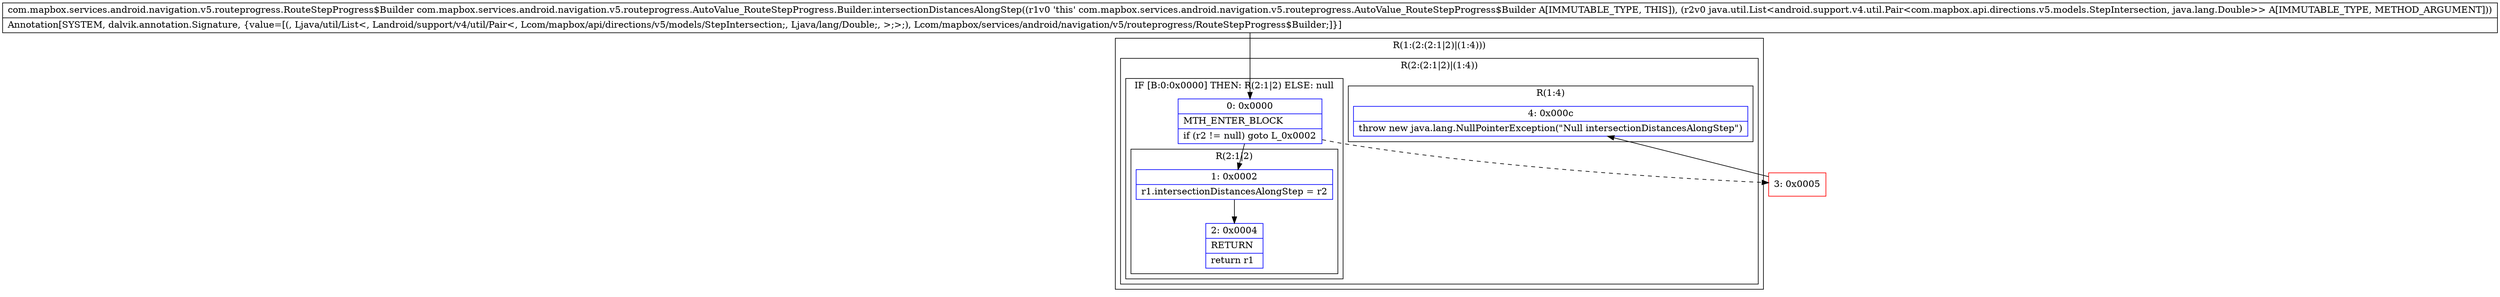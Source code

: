 digraph "CFG forcom.mapbox.services.android.navigation.v5.routeprogress.AutoValue_RouteStepProgress.Builder.intersectionDistancesAlongStep(Ljava\/util\/List;)Lcom\/mapbox\/services\/android\/navigation\/v5\/routeprogress\/RouteStepProgress$Builder;" {
subgraph cluster_Region_1245091679 {
label = "R(1:(2:(2:1|2)|(1:4)))";
node [shape=record,color=blue];
subgraph cluster_Region_1332001265 {
label = "R(2:(2:1|2)|(1:4))";
node [shape=record,color=blue];
subgraph cluster_IfRegion_1593182111 {
label = "IF [B:0:0x0000] THEN: R(2:1|2) ELSE: null";
node [shape=record,color=blue];
Node_0 [shape=record,label="{0\:\ 0x0000|MTH_ENTER_BLOCK\l|if (r2 != null) goto L_0x0002\l}"];
subgraph cluster_Region_1873058574 {
label = "R(2:1|2)";
node [shape=record,color=blue];
Node_1 [shape=record,label="{1\:\ 0x0002|r1.intersectionDistancesAlongStep = r2\l}"];
Node_2 [shape=record,label="{2\:\ 0x0004|RETURN\l|return r1\l}"];
}
}
subgraph cluster_Region_299263434 {
label = "R(1:4)";
node [shape=record,color=blue];
Node_4 [shape=record,label="{4\:\ 0x000c|throw new java.lang.NullPointerException(\"Null intersectionDistancesAlongStep\")\l}"];
}
}
}
Node_3 [shape=record,color=red,label="{3\:\ 0x0005}"];
MethodNode[shape=record,label="{com.mapbox.services.android.navigation.v5.routeprogress.RouteStepProgress$Builder com.mapbox.services.android.navigation.v5.routeprogress.AutoValue_RouteStepProgress.Builder.intersectionDistancesAlongStep((r1v0 'this' com.mapbox.services.android.navigation.v5.routeprogress.AutoValue_RouteStepProgress$Builder A[IMMUTABLE_TYPE, THIS]), (r2v0 java.util.List\<android.support.v4.util.Pair\<com.mapbox.api.directions.v5.models.StepIntersection, java.lang.Double\>\> A[IMMUTABLE_TYPE, METHOD_ARGUMENT]))  | Annotation[SYSTEM, dalvik.annotation.Signature, \{value=[(, Ljava\/util\/List\<, Landroid\/support\/v4\/util\/Pair\<, Lcom\/mapbox\/api\/directions\/v5\/models\/StepIntersection;, Ljava\/lang\/Double;, \>;\>;), Lcom\/mapbox\/services\/android\/navigation\/v5\/routeprogress\/RouteStepProgress$Builder;]\}]\l}"];
MethodNode -> Node_0;
Node_0 -> Node_1;
Node_0 -> Node_3[style=dashed];
Node_1 -> Node_2;
Node_3 -> Node_4;
}

